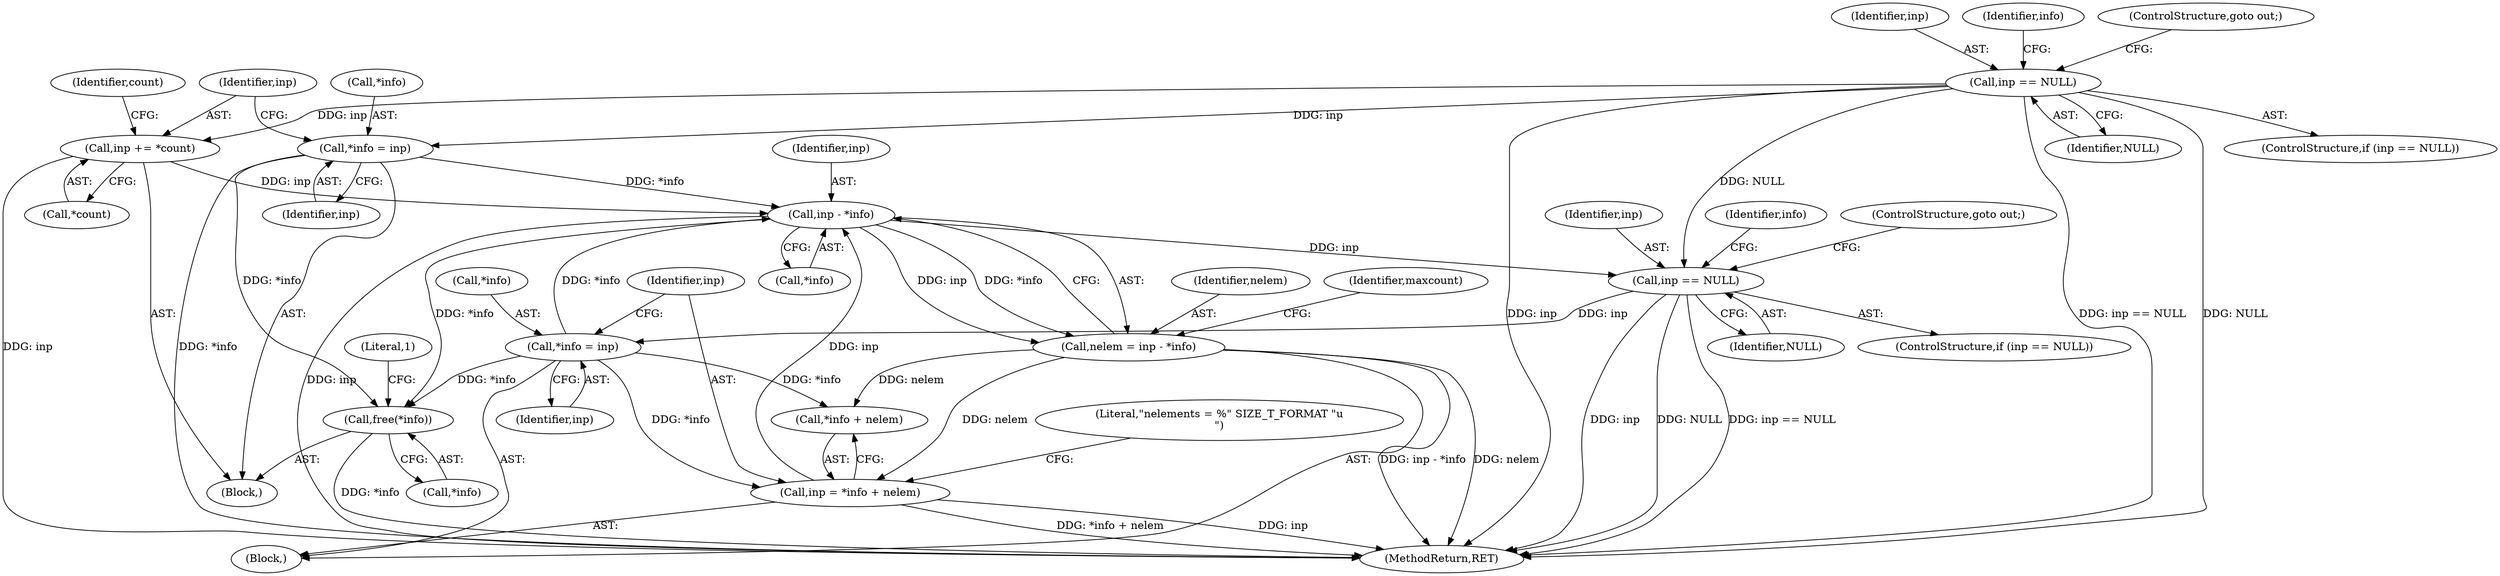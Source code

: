digraph "0_file_1aec04dbf8a24b8a6ba64c4f74efa0628e36db0b@API" {
"1000835" [label="(Call,free(*info))"];
"1000222" [label="(Call,*info = inp)"];
"1000218" [label="(Call,inp == NULL)"];
"1000650" [label="(Call,inp - *info)"];
"1000677" [label="(Call,inp = *info + nelem)"];
"1000673" [label="(Call,*info = inp)"];
"1000669" [label="(Call,inp == NULL)"];
"1000648" [label="(Call,nelem = inp - *info)"];
"1000226" [label="(Call,inp += *count)"];
"1000225" [label="(Identifier,inp)"];
"1000227" [label="(Identifier,inp)"];
"1000841" [label="(MethodReturn,RET)"];
"1000678" [label="(Identifier,inp)"];
"1000669" [label="(Call,inp == NULL)"];
"1000217" [label="(ControlStructure,if (inp == NULL))"];
"1000651" [label="(Identifier,inp)"];
"1000685" [label="(Literal,\"nelements = %\" SIZE_T_FORMAT \"u\n\")"];
"1000658" [label="(Identifier,maxcount)"];
"1000219" [label="(Identifier,inp)"];
"1000223" [label="(Call,*info)"];
"1000218" [label="(Call,inp == NULL)"];
"1000650" [label="(Call,inp - *info)"];
"1000649" [label="(Identifier,nelem)"];
"1000228" [label="(Call,*count)"];
"1000220" [label="(Identifier,NULL)"];
"1000224" [label="(Identifier,info)"];
"1000671" [label="(Identifier,NULL)"];
"1000835" [label="(Call,free(*info))"];
"1000675" [label="(Identifier,info)"];
"1000672" [label="(ControlStructure,goto out;)"];
"1000836" [label="(Call,*info)"];
"1000221" [label="(ControlStructure,goto out;)"];
"1000676" [label="(Identifier,inp)"];
"1000674" [label="(Call,*info)"];
"1000226" [label="(Call,inp += *count)"];
"1000670" [label="(Identifier,inp)"];
"1000107" [label="(Block,)"];
"1000652" [label="(Call,*info)"];
"1000840" [label="(Literal,1)"];
"1000646" [label="(Block,)"];
"1000668" [label="(ControlStructure,if (inp == NULL))"];
"1000648" [label="(Call,nelem = inp - *info)"];
"1000679" [label="(Call,*info + nelem)"];
"1000677" [label="(Call,inp = *info + nelem)"];
"1000222" [label="(Call,*info = inp)"];
"1000232" [label="(Identifier,count)"];
"1000673" [label="(Call,*info = inp)"];
"1000835" -> "1000107"  [label="AST: "];
"1000835" -> "1000836"  [label="CFG: "];
"1000836" -> "1000835"  [label="AST: "];
"1000840" -> "1000835"  [label="CFG: "];
"1000835" -> "1000841"  [label="DDG: *info"];
"1000222" -> "1000835"  [label="DDG: *info"];
"1000650" -> "1000835"  [label="DDG: *info"];
"1000673" -> "1000835"  [label="DDG: *info"];
"1000222" -> "1000107"  [label="AST: "];
"1000222" -> "1000225"  [label="CFG: "];
"1000223" -> "1000222"  [label="AST: "];
"1000225" -> "1000222"  [label="AST: "];
"1000227" -> "1000222"  [label="CFG: "];
"1000222" -> "1000841"  [label="DDG: *info"];
"1000218" -> "1000222"  [label="DDG: inp"];
"1000222" -> "1000650"  [label="DDG: *info"];
"1000218" -> "1000217"  [label="AST: "];
"1000218" -> "1000220"  [label="CFG: "];
"1000219" -> "1000218"  [label="AST: "];
"1000220" -> "1000218"  [label="AST: "];
"1000221" -> "1000218"  [label="CFG: "];
"1000224" -> "1000218"  [label="CFG: "];
"1000218" -> "1000841"  [label="DDG: inp"];
"1000218" -> "1000841"  [label="DDG: inp == NULL"];
"1000218" -> "1000841"  [label="DDG: NULL"];
"1000218" -> "1000226"  [label="DDG: inp"];
"1000218" -> "1000669"  [label="DDG: NULL"];
"1000650" -> "1000648"  [label="AST: "];
"1000650" -> "1000652"  [label="CFG: "];
"1000651" -> "1000650"  [label="AST: "];
"1000652" -> "1000650"  [label="AST: "];
"1000648" -> "1000650"  [label="CFG: "];
"1000650" -> "1000841"  [label="DDG: inp"];
"1000650" -> "1000648"  [label="DDG: inp"];
"1000650" -> "1000648"  [label="DDG: *info"];
"1000677" -> "1000650"  [label="DDG: inp"];
"1000226" -> "1000650"  [label="DDG: inp"];
"1000673" -> "1000650"  [label="DDG: *info"];
"1000650" -> "1000669"  [label="DDG: inp"];
"1000677" -> "1000646"  [label="AST: "];
"1000677" -> "1000679"  [label="CFG: "];
"1000678" -> "1000677"  [label="AST: "];
"1000679" -> "1000677"  [label="AST: "];
"1000685" -> "1000677"  [label="CFG: "];
"1000677" -> "1000841"  [label="DDG: inp"];
"1000677" -> "1000841"  [label="DDG: *info + nelem"];
"1000673" -> "1000677"  [label="DDG: *info"];
"1000648" -> "1000677"  [label="DDG: nelem"];
"1000673" -> "1000646"  [label="AST: "];
"1000673" -> "1000676"  [label="CFG: "];
"1000674" -> "1000673"  [label="AST: "];
"1000676" -> "1000673"  [label="AST: "];
"1000678" -> "1000673"  [label="CFG: "];
"1000669" -> "1000673"  [label="DDG: inp"];
"1000673" -> "1000679"  [label="DDG: *info"];
"1000669" -> "1000668"  [label="AST: "];
"1000669" -> "1000671"  [label="CFG: "];
"1000670" -> "1000669"  [label="AST: "];
"1000671" -> "1000669"  [label="AST: "];
"1000672" -> "1000669"  [label="CFG: "];
"1000675" -> "1000669"  [label="CFG: "];
"1000669" -> "1000841"  [label="DDG: inp"];
"1000669" -> "1000841"  [label="DDG: NULL"];
"1000669" -> "1000841"  [label="DDG: inp == NULL"];
"1000648" -> "1000646"  [label="AST: "];
"1000649" -> "1000648"  [label="AST: "];
"1000658" -> "1000648"  [label="CFG: "];
"1000648" -> "1000841"  [label="DDG: inp - *info"];
"1000648" -> "1000841"  [label="DDG: nelem"];
"1000648" -> "1000679"  [label="DDG: nelem"];
"1000226" -> "1000107"  [label="AST: "];
"1000226" -> "1000228"  [label="CFG: "];
"1000227" -> "1000226"  [label="AST: "];
"1000228" -> "1000226"  [label="AST: "];
"1000232" -> "1000226"  [label="CFG: "];
"1000226" -> "1000841"  [label="DDG: inp"];
}
